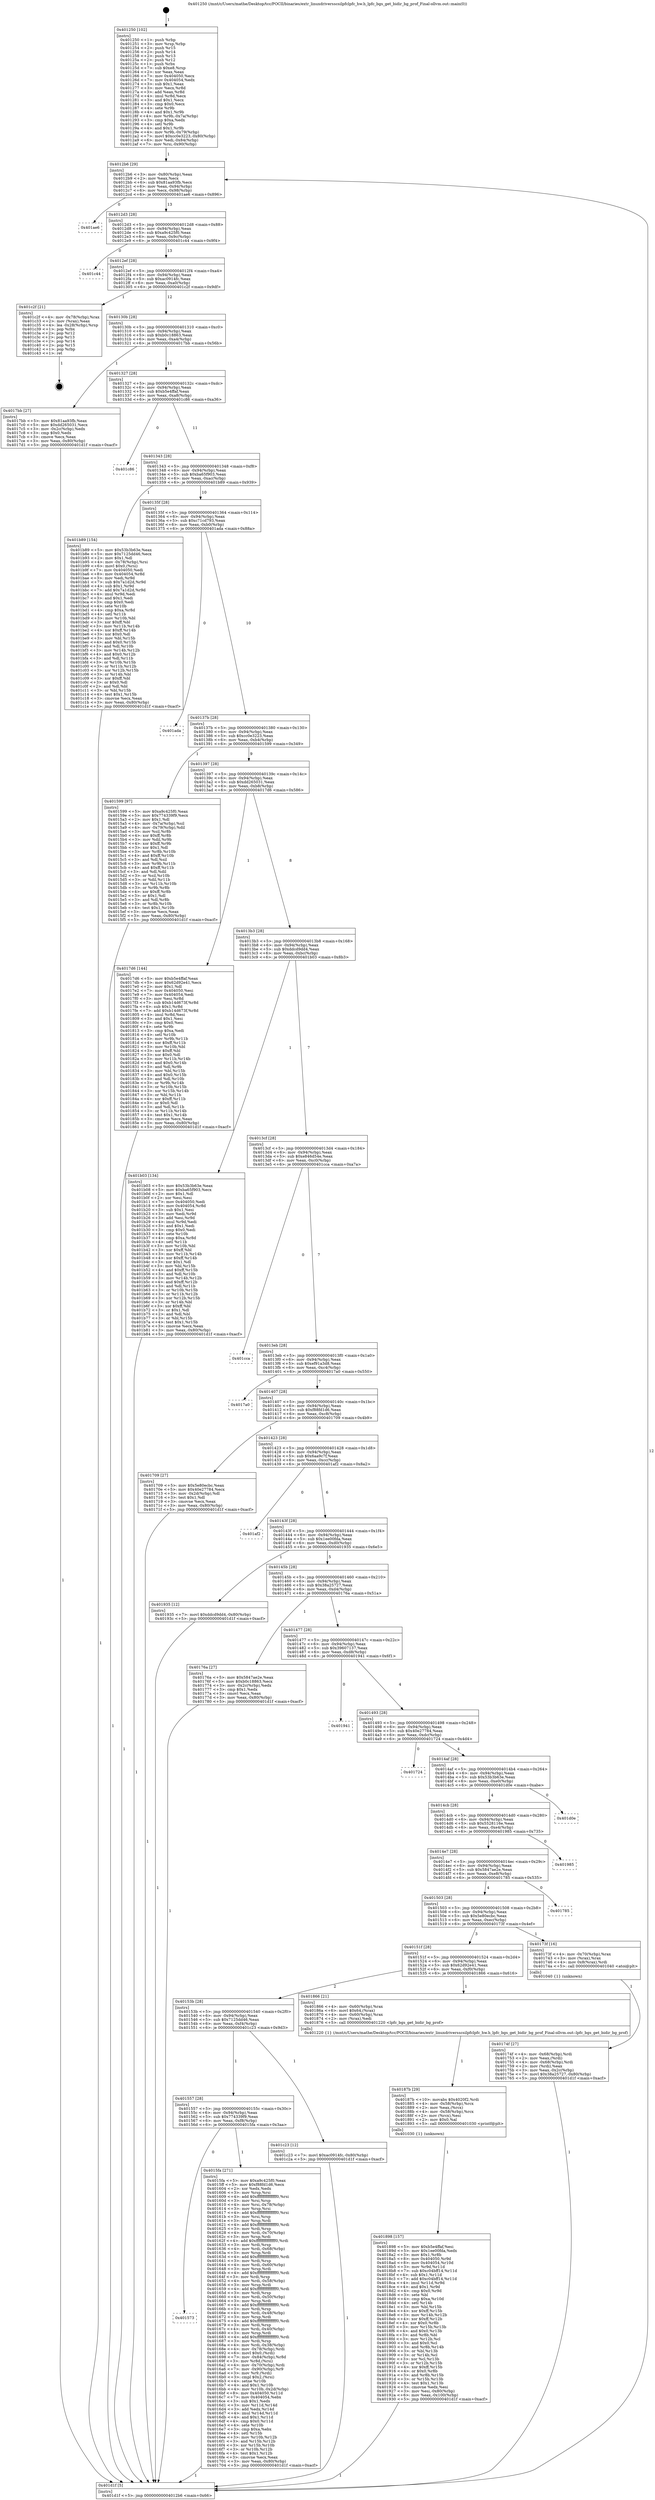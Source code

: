 digraph "0x401250" {
  label = "0x401250 (/mnt/c/Users/mathe/Desktop/tcc/POCII/binaries/extr_linuxdriversscsilpfclpfc_hw.h_lpfc_bgs_get_bidir_bg_prof_Final-ollvm.out::main(0))"
  labelloc = "t"
  node[shape=record]

  Entry [label="",width=0.3,height=0.3,shape=circle,fillcolor=black,style=filled]
  "0x4012b6" [label="{
     0x4012b6 [29]\l
     | [instrs]\l
     &nbsp;&nbsp;0x4012b6 \<+3\>: mov -0x80(%rbp),%eax\l
     &nbsp;&nbsp;0x4012b9 \<+2\>: mov %eax,%ecx\l
     &nbsp;&nbsp;0x4012bb \<+6\>: sub $0x81aa93fb,%ecx\l
     &nbsp;&nbsp;0x4012c1 \<+6\>: mov %eax,-0x94(%rbp)\l
     &nbsp;&nbsp;0x4012c7 \<+6\>: mov %ecx,-0x98(%rbp)\l
     &nbsp;&nbsp;0x4012cd \<+6\>: je 0000000000401ae6 \<main+0x896\>\l
  }"]
  "0x401ae6" [label="{
     0x401ae6\l
  }", style=dashed]
  "0x4012d3" [label="{
     0x4012d3 [28]\l
     | [instrs]\l
     &nbsp;&nbsp;0x4012d3 \<+5\>: jmp 00000000004012d8 \<main+0x88\>\l
     &nbsp;&nbsp;0x4012d8 \<+6\>: mov -0x94(%rbp),%eax\l
     &nbsp;&nbsp;0x4012de \<+5\>: sub $0xa9c425f0,%eax\l
     &nbsp;&nbsp;0x4012e3 \<+6\>: mov %eax,-0x9c(%rbp)\l
     &nbsp;&nbsp;0x4012e9 \<+6\>: je 0000000000401c44 \<main+0x9f4\>\l
  }"]
  Exit [label="",width=0.3,height=0.3,shape=circle,fillcolor=black,style=filled,peripheries=2]
  "0x401c44" [label="{
     0x401c44\l
  }", style=dashed]
  "0x4012ef" [label="{
     0x4012ef [28]\l
     | [instrs]\l
     &nbsp;&nbsp;0x4012ef \<+5\>: jmp 00000000004012f4 \<main+0xa4\>\l
     &nbsp;&nbsp;0x4012f4 \<+6\>: mov -0x94(%rbp),%eax\l
     &nbsp;&nbsp;0x4012fa \<+5\>: sub $0xac0914fc,%eax\l
     &nbsp;&nbsp;0x4012ff \<+6\>: mov %eax,-0xa0(%rbp)\l
     &nbsp;&nbsp;0x401305 \<+6\>: je 0000000000401c2f \<main+0x9df\>\l
  }"]
  "0x401898" [label="{
     0x401898 [157]\l
     | [instrs]\l
     &nbsp;&nbsp;0x401898 \<+5\>: mov $0xb5e4ffaf,%esi\l
     &nbsp;&nbsp;0x40189d \<+5\>: mov $0x1ee00fda,%edx\l
     &nbsp;&nbsp;0x4018a2 \<+3\>: mov $0x1,%r8b\l
     &nbsp;&nbsp;0x4018a5 \<+8\>: mov 0x404050,%r9d\l
     &nbsp;&nbsp;0x4018ad \<+8\>: mov 0x404054,%r10d\l
     &nbsp;&nbsp;0x4018b5 \<+3\>: mov %r9d,%r11d\l
     &nbsp;&nbsp;0x4018b8 \<+7\>: sub $0xc04bff14,%r11d\l
     &nbsp;&nbsp;0x4018bf \<+4\>: sub $0x1,%r11d\l
     &nbsp;&nbsp;0x4018c3 \<+7\>: add $0xc04bff14,%r11d\l
     &nbsp;&nbsp;0x4018ca \<+4\>: imul %r11d,%r9d\l
     &nbsp;&nbsp;0x4018ce \<+4\>: and $0x1,%r9d\l
     &nbsp;&nbsp;0x4018d2 \<+4\>: cmp $0x0,%r9d\l
     &nbsp;&nbsp;0x4018d6 \<+3\>: sete %bl\l
     &nbsp;&nbsp;0x4018d9 \<+4\>: cmp $0xa,%r10d\l
     &nbsp;&nbsp;0x4018dd \<+4\>: setl %r14b\l
     &nbsp;&nbsp;0x4018e1 \<+3\>: mov %bl,%r15b\l
     &nbsp;&nbsp;0x4018e4 \<+4\>: xor $0xff,%r15b\l
     &nbsp;&nbsp;0x4018e8 \<+3\>: mov %r14b,%r12b\l
     &nbsp;&nbsp;0x4018eb \<+4\>: xor $0xff,%r12b\l
     &nbsp;&nbsp;0x4018ef \<+4\>: xor $0x0,%r8b\l
     &nbsp;&nbsp;0x4018f3 \<+3\>: mov %r15b,%r13b\l
     &nbsp;&nbsp;0x4018f6 \<+4\>: and $0x0,%r13b\l
     &nbsp;&nbsp;0x4018fa \<+3\>: and %r8b,%bl\l
     &nbsp;&nbsp;0x4018fd \<+3\>: mov %r12b,%cl\l
     &nbsp;&nbsp;0x401900 \<+3\>: and $0x0,%cl\l
     &nbsp;&nbsp;0x401903 \<+3\>: and %r8b,%r14b\l
     &nbsp;&nbsp;0x401906 \<+3\>: or %bl,%r13b\l
     &nbsp;&nbsp;0x401909 \<+3\>: or %r14b,%cl\l
     &nbsp;&nbsp;0x40190c \<+3\>: xor %cl,%r13b\l
     &nbsp;&nbsp;0x40190f \<+3\>: or %r12b,%r15b\l
     &nbsp;&nbsp;0x401912 \<+4\>: xor $0xff,%r15b\l
     &nbsp;&nbsp;0x401916 \<+4\>: or $0x0,%r8b\l
     &nbsp;&nbsp;0x40191a \<+3\>: and %r8b,%r15b\l
     &nbsp;&nbsp;0x40191d \<+3\>: or %r15b,%r13b\l
     &nbsp;&nbsp;0x401920 \<+4\>: test $0x1,%r13b\l
     &nbsp;&nbsp;0x401924 \<+3\>: cmovne %edx,%esi\l
     &nbsp;&nbsp;0x401927 \<+3\>: mov %esi,-0x80(%rbp)\l
     &nbsp;&nbsp;0x40192a \<+6\>: mov %eax,-0x100(%rbp)\l
     &nbsp;&nbsp;0x401930 \<+5\>: jmp 0000000000401d1f \<main+0xacf\>\l
  }"]
  "0x401c2f" [label="{
     0x401c2f [21]\l
     | [instrs]\l
     &nbsp;&nbsp;0x401c2f \<+4\>: mov -0x78(%rbp),%rax\l
     &nbsp;&nbsp;0x401c33 \<+2\>: mov (%rax),%eax\l
     &nbsp;&nbsp;0x401c35 \<+4\>: lea -0x28(%rbp),%rsp\l
     &nbsp;&nbsp;0x401c39 \<+1\>: pop %rbx\l
     &nbsp;&nbsp;0x401c3a \<+2\>: pop %r12\l
     &nbsp;&nbsp;0x401c3c \<+2\>: pop %r13\l
     &nbsp;&nbsp;0x401c3e \<+2\>: pop %r14\l
     &nbsp;&nbsp;0x401c40 \<+2\>: pop %r15\l
     &nbsp;&nbsp;0x401c42 \<+1\>: pop %rbp\l
     &nbsp;&nbsp;0x401c43 \<+1\>: ret\l
  }"]
  "0x40130b" [label="{
     0x40130b [28]\l
     | [instrs]\l
     &nbsp;&nbsp;0x40130b \<+5\>: jmp 0000000000401310 \<main+0xc0\>\l
     &nbsp;&nbsp;0x401310 \<+6\>: mov -0x94(%rbp),%eax\l
     &nbsp;&nbsp;0x401316 \<+5\>: sub $0xb0c18863,%eax\l
     &nbsp;&nbsp;0x40131b \<+6\>: mov %eax,-0xa4(%rbp)\l
     &nbsp;&nbsp;0x401321 \<+6\>: je 00000000004017bb \<main+0x56b\>\l
  }"]
  "0x40187b" [label="{
     0x40187b [29]\l
     | [instrs]\l
     &nbsp;&nbsp;0x40187b \<+10\>: movabs $0x4020f2,%rdi\l
     &nbsp;&nbsp;0x401885 \<+4\>: mov -0x58(%rbp),%rcx\l
     &nbsp;&nbsp;0x401889 \<+2\>: mov %eax,(%rcx)\l
     &nbsp;&nbsp;0x40188b \<+4\>: mov -0x58(%rbp),%rcx\l
     &nbsp;&nbsp;0x40188f \<+2\>: mov (%rcx),%esi\l
     &nbsp;&nbsp;0x401891 \<+2\>: mov $0x0,%al\l
     &nbsp;&nbsp;0x401893 \<+5\>: call 0000000000401030 \<printf@plt\>\l
     | [calls]\l
     &nbsp;&nbsp;0x401030 \{1\} (unknown)\l
  }"]
  "0x4017bb" [label="{
     0x4017bb [27]\l
     | [instrs]\l
     &nbsp;&nbsp;0x4017bb \<+5\>: mov $0x81aa93fb,%eax\l
     &nbsp;&nbsp;0x4017c0 \<+5\>: mov $0xdd265031,%ecx\l
     &nbsp;&nbsp;0x4017c5 \<+3\>: mov -0x2c(%rbp),%edx\l
     &nbsp;&nbsp;0x4017c8 \<+3\>: cmp $0x0,%edx\l
     &nbsp;&nbsp;0x4017cb \<+3\>: cmove %ecx,%eax\l
     &nbsp;&nbsp;0x4017ce \<+3\>: mov %eax,-0x80(%rbp)\l
     &nbsp;&nbsp;0x4017d1 \<+5\>: jmp 0000000000401d1f \<main+0xacf\>\l
  }"]
  "0x401327" [label="{
     0x401327 [28]\l
     | [instrs]\l
     &nbsp;&nbsp;0x401327 \<+5\>: jmp 000000000040132c \<main+0xdc\>\l
     &nbsp;&nbsp;0x40132c \<+6\>: mov -0x94(%rbp),%eax\l
     &nbsp;&nbsp;0x401332 \<+5\>: sub $0xb5e4ffaf,%eax\l
     &nbsp;&nbsp;0x401337 \<+6\>: mov %eax,-0xa8(%rbp)\l
     &nbsp;&nbsp;0x40133d \<+6\>: je 0000000000401c86 \<main+0xa36\>\l
  }"]
  "0x40174f" [label="{
     0x40174f [27]\l
     | [instrs]\l
     &nbsp;&nbsp;0x40174f \<+4\>: mov -0x68(%rbp),%rdi\l
     &nbsp;&nbsp;0x401753 \<+2\>: mov %eax,(%rdi)\l
     &nbsp;&nbsp;0x401755 \<+4\>: mov -0x68(%rbp),%rdi\l
     &nbsp;&nbsp;0x401759 \<+2\>: mov (%rdi),%eax\l
     &nbsp;&nbsp;0x40175b \<+3\>: mov %eax,-0x2c(%rbp)\l
     &nbsp;&nbsp;0x40175e \<+7\>: movl $0x38a25727,-0x80(%rbp)\l
     &nbsp;&nbsp;0x401765 \<+5\>: jmp 0000000000401d1f \<main+0xacf\>\l
  }"]
  "0x401c86" [label="{
     0x401c86\l
  }", style=dashed]
  "0x401343" [label="{
     0x401343 [28]\l
     | [instrs]\l
     &nbsp;&nbsp;0x401343 \<+5\>: jmp 0000000000401348 \<main+0xf8\>\l
     &nbsp;&nbsp;0x401348 \<+6\>: mov -0x94(%rbp),%eax\l
     &nbsp;&nbsp;0x40134e \<+5\>: sub $0xba65f903,%eax\l
     &nbsp;&nbsp;0x401353 \<+6\>: mov %eax,-0xac(%rbp)\l
     &nbsp;&nbsp;0x401359 \<+6\>: je 0000000000401b89 \<main+0x939\>\l
  }"]
  "0x401573" [label="{
     0x401573\l
  }", style=dashed]
  "0x401b89" [label="{
     0x401b89 [154]\l
     | [instrs]\l
     &nbsp;&nbsp;0x401b89 \<+5\>: mov $0x53b3b63e,%eax\l
     &nbsp;&nbsp;0x401b8e \<+5\>: mov $0x7125dd46,%ecx\l
     &nbsp;&nbsp;0x401b93 \<+2\>: mov $0x1,%dl\l
     &nbsp;&nbsp;0x401b95 \<+4\>: mov -0x78(%rbp),%rsi\l
     &nbsp;&nbsp;0x401b99 \<+6\>: movl $0x0,(%rsi)\l
     &nbsp;&nbsp;0x401b9f \<+7\>: mov 0x404050,%edi\l
     &nbsp;&nbsp;0x401ba6 \<+8\>: mov 0x404054,%r8d\l
     &nbsp;&nbsp;0x401bae \<+3\>: mov %edi,%r9d\l
     &nbsp;&nbsp;0x401bb1 \<+7\>: sub $0x7a1d2d,%r9d\l
     &nbsp;&nbsp;0x401bb8 \<+4\>: sub $0x1,%r9d\l
     &nbsp;&nbsp;0x401bbc \<+7\>: add $0x7a1d2d,%r9d\l
     &nbsp;&nbsp;0x401bc3 \<+4\>: imul %r9d,%edi\l
     &nbsp;&nbsp;0x401bc7 \<+3\>: and $0x1,%edi\l
     &nbsp;&nbsp;0x401bca \<+3\>: cmp $0x0,%edi\l
     &nbsp;&nbsp;0x401bcd \<+4\>: sete %r10b\l
     &nbsp;&nbsp;0x401bd1 \<+4\>: cmp $0xa,%r8d\l
     &nbsp;&nbsp;0x401bd5 \<+4\>: setl %r11b\l
     &nbsp;&nbsp;0x401bd9 \<+3\>: mov %r10b,%bl\l
     &nbsp;&nbsp;0x401bdc \<+3\>: xor $0xff,%bl\l
     &nbsp;&nbsp;0x401bdf \<+3\>: mov %r11b,%r14b\l
     &nbsp;&nbsp;0x401be2 \<+4\>: xor $0xff,%r14b\l
     &nbsp;&nbsp;0x401be6 \<+3\>: xor $0x0,%dl\l
     &nbsp;&nbsp;0x401be9 \<+3\>: mov %bl,%r15b\l
     &nbsp;&nbsp;0x401bec \<+4\>: and $0x0,%r15b\l
     &nbsp;&nbsp;0x401bf0 \<+3\>: and %dl,%r10b\l
     &nbsp;&nbsp;0x401bf3 \<+3\>: mov %r14b,%r12b\l
     &nbsp;&nbsp;0x401bf6 \<+4\>: and $0x0,%r12b\l
     &nbsp;&nbsp;0x401bfa \<+3\>: and %dl,%r11b\l
     &nbsp;&nbsp;0x401bfd \<+3\>: or %r10b,%r15b\l
     &nbsp;&nbsp;0x401c00 \<+3\>: or %r11b,%r12b\l
     &nbsp;&nbsp;0x401c03 \<+3\>: xor %r12b,%r15b\l
     &nbsp;&nbsp;0x401c06 \<+3\>: or %r14b,%bl\l
     &nbsp;&nbsp;0x401c09 \<+3\>: xor $0xff,%bl\l
     &nbsp;&nbsp;0x401c0c \<+3\>: or $0x0,%dl\l
     &nbsp;&nbsp;0x401c0f \<+2\>: and %dl,%bl\l
     &nbsp;&nbsp;0x401c11 \<+3\>: or %bl,%r15b\l
     &nbsp;&nbsp;0x401c14 \<+4\>: test $0x1,%r15b\l
     &nbsp;&nbsp;0x401c18 \<+3\>: cmovne %ecx,%eax\l
     &nbsp;&nbsp;0x401c1b \<+3\>: mov %eax,-0x80(%rbp)\l
     &nbsp;&nbsp;0x401c1e \<+5\>: jmp 0000000000401d1f \<main+0xacf\>\l
  }"]
  "0x40135f" [label="{
     0x40135f [28]\l
     | [instrs]\l
     &nbsp;&nbsp;0x40135f \<+5\>: jmp 0000000000401364 \<main+0x114\>\l
     &nbsp;&nbsp;0x401364 \<+6\>: mov -0x94(%rbp),%eax\l
     &nbsp;&nbsp;0x40136a \<+5\>: sub $0xc71cd793,%eax\l
     &nbsp;&nbsp;0x40136f \<+6\>: mov %eax,-0xb0(%rbp)\l
     &nbsp;&nbsp;0x401375 \<+6\>: je 0000000000401ada \<main+0x88a\>\l
  }"]
  "0x4015fa" [label="{
     0x4015fa [271]\l
     | [instrs]\l
     &nbsp;&nbsp;0x4015fa \<+5\>: mov $0xa9c425f0,%eax\l
     &nbsp;&nbsp;0x4015ff \<+5\>: mov $0xf88fd1d6,%ecx\l
     &nbsp;&nbsp;0x401604 \<+2\>: xor %edx,%edx\l
     &nbsp;&nbsp;0x401606 \<+3\>: mov %rsp,%rsi\l
     &nbsp;&nbsp;0x401609 \<+4\>: add $0xfffffffffffffff0,%rsi\l
     &nbsp;&nbsp;0x40160d \<+3\>: mov %rsi,%rsp\l
     &nbsp;&nbsp;0x401610 \<+4\>: mov %rsi,-0x78(%rbp)\l
     &nbsp;&nbsp;0x401614 \<+3\>: mov %rsp,%rsi\l
     &nbsp;&nbsp;0x401617 \<+4\>: add $0xfffffffffffffff0,%rsi\l
     &nbsp;&nbsp;0x40161b \<+3\>: mov %rsi,%rsp\l
     &nbsp;&nbsp;0x40161e \<+3\>: mov %rsp,%rdi\l
     &nbsp;&nbsp;0x401621 \<+4\>: add $0xfffffffffffffff0,%rdi\l
     &nbsp;&nbsp;0x401625 \<+3\>: mov %rdi,%rsp\l
     &nbsp;&nbsp;0x401628 \<+4\>: mov %rdi,-0x70(%rbp)\l
     &nbsp;&nbsp;0x40162c \<+3\>: mov %rsp,%rdi\l
     &nbsp;&nbsp;0x40162f \<+4\>: add $0xfffffffffffffff0,%rdi\l
     &nbsp;&nbsp;0x401633 \<+3\>: mov %rdi,%rsp\l
     &nbsp;&nbsp;0x401636 \<+4\>: mov %rdi,-0x68(%rbp)\l
     &nbsp;&nbsp;0x40163a \<+3\>: mov %rsp,%rdi\l
     &nbsp;&nbsp;0x40163d \<+4\>: add $0xfffffffffffffff0,%rdi\l
     &nbsp;&nbsp;0x401641 \<+3\>: mov %rdi,%rsp\l
     &nbsp;&nbsp;0x401644 \<+4\>: mov %rdi,-0x60(%rbp)\l
     &nbsp;&nbsp;0x401648 \<+3\>: mov %rsp,%rdi\l
     &nbsp;&nbsp;0x40164b \<+4\>: add $0xfffffffffffffff0,%rdi\l
     &nbsp;&nbsp;0x40164f \<+3\>: mov %rdi,%rsp\l
     &nbsp;&nbsp;0x401652 \<+4\>: mov %rdi,-0x58(%rbp)\l
     &nbsp;&nbsp;0x401656 \<+3\>: mov %rsp,%rdi\l
     &nbsp;&nbsp;0x401659 \<+4\>: add $0xfffffffffffffff0,%rdi\l
     &nbsp;&nbsp;0x40165d \<+3\>: mov %rdi,%rsp\l
     &nbsp;&nbsp;0x401660 \<+4\>: mov %rdi,-0x50(%rbp)\l
     &nbsp;&nbsp;0x401664 \<+3\>: mov %rsp,%rdi\l
     &nbsp;&nbsp;0x401667 \<+4\>: add $0xfffffffffffffff0,%rdi\l
     &nbsp;&nbsp;0x40166b \<+3\>: mov %rdi,%rsp\l
     &nbsp;&nbsp;0x40166e \<+4\>: mov %rdi,-0x48(%rbp)\l
     &nbsp;&nbsp;0x401672 \<+3\>: mov %rsp,%rdi\l
     &nbsp;&nbsp;0x401675 \<+4\>: add $0xfffffffffffffff0,%rdi\l
     &nbsp;&nbsp;0x401679 \<+3\>: mov %rdi,%rsp\l
     &nbsp;&nbsp;0x40167c \<+4\>: mov %rdi,-0x40(%rbp)\l
     &nbsp;&nbsp;0x401680 \<+3\>: mov %rsp,%rdi\l
     &nbsp;&nbsp;0x401683 \<+4\>: add $0xfffffffffffffff0,%rdi\l
     &nbsp;&nbsp;0x401687 \<+3\>: mov %rdi,%rsp\l
     &nbsp;&nbsp;0x40168a \<+4\>: mov %rdi,-0x38(%rbp)\l
     &nbsp;&nbsp;0x40168e \<+4\>: mov -0x78(%rbp),%rdi\l
     &nbsp;&nbsp;0x401692 \<+6\>: movl $0x0,(%rdi)\l
     &nbsp;&nbsp;0x401698 \<+7\>: mov -0x84(%rbp),%r8d\l
     &nbsp;&nbsp;0x40169f \<+3\>: mov %r8d,(%rsi)\l
     &nbsp;&nbsp;0x4016a2 \<+4\>: mov -0x70(%rbp),%rdi\l
     &nbsp;&nbsp;0x4016a6 \<+7\>: mov -0x90(%rbp),%r9\l
     &nbsp;&nbsp;0x4016ad \<+3\>: mov %r9,(%rdi)\l
     &nbsp;&nbsp;0x4016b0 \<+3\>: cmpl $0x2,(%rsi)\l
     &nbsp;&nbsp;0x4016b3 \<+4\>: setne %r10b\l
     &nbsp;&nbsp;0x4016b7 \<+4\>: and $0x1,%r10b\l
     &nbsp;&nbsp;0x4016bb \<+4\>: mov %r10b,-0x2d(%rbp)\l
     &nbsp;&nbsp;0x4016bf \<+8\>: mov 0x404050,%r11d\l
     &nbsp;&nbsp;0x4016c7 \<+7\>: mov 0x404054,%ebx\l
     &nbsp;&nbsp;0x4016ce \<+3\>: sub $0x1,%edx\l
     &nbsp;&nbsp;0x4016d1 \<+3\>: mov %r11d,%r14d\l
     &nbsp;&nbsp;0x4016d4 \<+3\>: add %edx,%r14d\l
     &nbsp;&nbsp;0x4016d7 \<+4\>: imul %r14d,%r11d\l
     &nbsp;&nbsp;0x4016db \<+4\>: and $0x1,%r11d\l
     &nbsp;&nbsp;0x4016df \<+4\>: cmp $0x0,%r11d\l
     &nbsp;&nbsp;0x4016e3 \<+4\>: sete %r10b\l
     &nbsp;&nbsp;0x4016e7 \<+3\>: cmp $0xa,%ebx\l
     &nbsp;&nbsp;0x4016ea \<+4\>: setl %r15b\l
     &nbsp;&nbsp;0x4016ee \<+3\>: mov %r10b,%r12b\l
     &nbsp;&nbsp;0x4016f1 \<+3\>: and %r15b,%r12b\l
     &nbsp;&nbsp;0x4016f4 \<+3\>: xor %r15b,%r10b\l
     &nbsp;&nbsp;0x4016f7 \<+3\>: or %r10b,%r12b\l
     &nbsp;&nbsp;0x4016fa \<+4\>: test $0x1,%r12b\l
     &nbsp;&nbsp;0x4016fe \<+3\>: cmovne %ecx,%eax\l
     &nbsp;&nbsp;0x401701 \<+3\>: mov %eax,-0x80(%rbp)\l
     &nbsp;&nbsp;0x401704 \<+5\>: jmp 0000000000401d1f \<main+0xacf\>\l
  }"]
  "0x401ada" [label="{
     0x401ada\l
  }", style=dashed]
  "0x40137b" [label="{
     0x40137b [28]\l
     | [instrs]\l
     &nbsp;&nbsp;0x40137b \<+5\>: jmp 0000000000401380 \<main+0x130\>\l
     &nbsp;&nbsp;0x401380 \<+6\>: mov -0x94(%rbp),%eax\l
     &nbsp;&nbsp;0x401386 \<+5\>: sub $0xcc0e3223,%eax\l
     &nbsp;&nbsp;0x40138b \<+6\>: mov %eax,-0xb4(%rbp)\l
     &nbsp;&nbsp;0x401391 \<+6\>: je 0000000000401599 \<main+0x349\>\l
  }"]
  "0x401557" [label="{
     0x401557 [28]\l
     | [instrs]\l
     &nbsp;&nbsp;0x401557 \<+5\>: jmp 000000000040155c \<main+0x30c\>\l
     &nbsp;&nbsp;0x40155c \<+6\>: mov -0x94(%rbp),%eax\l
     &nbsp;&nbsp;0x401562 \<+5\>: sub $0x774339f9,%eax\l
     &nbsp;&nbsp;0x401567 \<+6\>: mov %eax,-0xf8(%rbp)\l
     &nbsp;&nbsp;0x40156d \<+6\>: je 00000000004015fa \<main+0x3aa\>\l
  }"]
  "0x401599" [label="{
     0x401599 [97]\l
     | [instrs]\l
     &nbsp;&nbsp;0x401599 \<+5\>: mov $0xa9c425f0,%eax\l
     &nbsp;&nbsp;0x40159e \<+5\>: mov $0x774339f9,%ecx\l
     &nbsp;&nbsp;0x4015a3 \<+2\>: mov $0x1,%dl\l
     &nbsp;&nbsp;0x4015a5 \<+4\>: mov -0x7a(%rbp),%sil\l
     &nbsp;&nbsp;0x4015a9 \<+4\>: mov -0x79(%rbp),%dil\l
     &nbsp;&nbsp;0x4015ad \<+3\>: mov %sil,%r8b\l
     &nbsp;&nbsp;0x4015b0 \<+4\>: xor $0xff,%r8b\l
     &nbsp;&nbsp;0x4015b4 \<+3\>: mov %dil,%r9b\l
     &nbsp;&nbsp;0x4015b7 \<+4\>: xor $0xff,%r9b\l
     &nbsp;&nbsp;0x4015bb \<+3\>: xor $0x1,%dl\l
     &nbsp;&nbsp;0x4015be \<+3\>: mov %r8b,%r10b\l
     &nbsp;&nbsp;0x4015c1 \<+4\>: and $0xff,%r10b\l
     &nbsp;&nbsp;0x4015c5 \<+3\>: and %dl,%sil\l
     &nbsp;&nbsp;0x4015c8 \<+3\>: mov %r9b,%r11b\l
     &nbsp;&nbsp;0x4015cb \<+4\>: and $0xff,%r11b\l
     &nbsp;&nbsp;0x4015cf \<+3\>: and %dl,%dil\l
     &nbsp;&nbsp;0x4015d2 \<+3\>: or %sil,%r10b\l
     &nbsp;&nbsp;0x4015d5 \<+3\>: or %dil,%r11b\l
     &nbsp;&nbsp;0x4015d8 \<+3\>: xor %r11b,%r10b\l
     &nbsp;&nbsp;0x4015db \<+3\>: or %r9b,%r8b\l
     &nbsp;&nbsp;0x4015de \<+4\>: xor $0xff,%r8b\l
     &nbsp;&nbsp;0x4015e2 \<+3\>: or $0x1,%dl\l
     &nbsp;&nbsp;0x4015e5 \<+3\>: and %dl,%r8b\l
     &nbsp;&nbsp;0x4015e8 \<+3\>: or %r8b,%r10b\l
     &nbsp;&nbsp;0x4015eb \<+4\>: test $0x1,%r10b\l
     &nbsp;&nbsp;0x4015ef \<+3\>: cmovne %ecx,%eax\l
     &nbsp;&nbsp;0x4015f2 \<+3\>: mov %eax,-0x80(%rbp)\l
     &nbsp;&nbsp;0x4015f5 \<+5\>: jmp 0000000000401d1f \<main+0xacf\>\l
  }"]
  "0x401397" [label="{
     0x401397 [28]\l
     | [instrs]\l
     &nbsp;&nbsp;0x401397 \<+5\>: jmp 000000000040139c \<main+0x14c\>\l
     &nbsp;&nbsp;0x40139c \<+6\>: mov -0x94(%rbp),%eax\l
     &nbsp;&nbsp;0x4013a2 \<+5\>: sub $0xdd265031,%eax\l
     &nbsp;&nbsp;0x4013a7 \<+6\>: mov %eax,-0xb8(%rbp)\l
     &nbsp;&nbsp;0x4013ad \<+6\>: je 00000000004017d6 \<main+0x586\>\l
  }"]
  "0x401d1f" [label="{
     0x401d1f [5]\l
     | [instrs]\l
     &nbsp;&nbsp;0x401d1f \<+5\>: jmp 00000000004012b6 \<main+0x66\>\l
  }"]
  "0x401250" [label="{
     0x401250 [102]\l
     | [instrs]\l
     &nbsp;&nbsp;0x401250 \<+1\>: push %rbp\l
     &nbsp;&nbsp;0x401251 \<+3\>: mov %rsp,%rbp\l
     &nbsp;&nbsp;0x401254 \<+2\>: push %r15\l
     &nbsp;&nbsp;0x401256 \<+2\>: push %r14\l
     &nbsp;&nbsp;0x401258 \<+2\>: push %r13\l
     &nbsp;&nbsp;0x40125a \<+2\>: push %r12\l
     &nbsp;&nbsp;0x40125c \<+1\>: push %rbx\l
     &nbsp;&nbsp;0x40125d \<+7\>: sub $0xe8,%rsp\l
     &nbsp;&nbsp;0x401264 \<+2\>: xor %eax,%eax\l
     &nbsp;&nbsp;0x401266 \<+7\>: mov 0x404050,%ecx\l
     &nbsp;&nbsp;0x40126d \<+7\>: mov 0x404054,%edx\l
     &nbsp;&nbsp;0x401274 \<+3\>: sub $0x1,%eax\l
     &nbsp;&nbsp;0x401277 \<+3\>: mov %ecx,%r8d\l
     &nbsp;&nbsp;0x40127a \<+3\>: add %eax,%r8d\l
     &nbsp;&nbsp;0x40127d \<+4\>: imul %r8d,%ecx\l
     &nbsp;&nbsp;0x401281 \<+3\>: and $0x1,%ecx\l
     &nbsp;&nbsp;0x401284 \<+3\>: cmp $0x0,%ecx\l
     &nbsp;&nbsp;0x401287 \<+4\>: sete %r9b\l
     &nbsp;&nbsp;0x40128b \<+4\>: and $0x1,%r9b\l
     &nbsp;&nbsp;0x40128f \<+4\>: mov %r9b,-0x7a(%rbp)\l
     &nbsp;&nbsp;0x401293 \<+3\>: cmp $0xa,%edx\l
     &nbsp;&nbsp;0x401296 \<+4\>: setl %r9b\l
     &nbsp;&nbsp;0x40129a \<+4\>: and $0x1,%r9b\l
     &nbsp;&nbsp;0x40129e \<+4\>: mov %r9b,-0x79(%rbp)\l
     &nbsp;&nbsp;0x4012a2 \<+7\>: movl $0xcc0e3223,-0x80(%rbp)\l
     &nbsp;&nbsp;0x4012a9 \<+6\>: mov %edi,-0x84(%rbp)\l
     &nbsp;&nbsp;0x4012af \<+7\>: mov %rsi,-0x90(%rbp)\l
  }"]
  "0x401c23" [label="{
     0x401c23 [12]\l
     | [instrs]\l
     &nbsp;&nbsp;0x401c23 \<+7\>: movl $0xac0914fc,-0x80(%rbp)\l
     &nbsp;&nbsp;0x401c2a \<+5\>: jmp 0000000000401d1f \<main+0xacf\>\l
  }"]
  "0x4017d6" [label="{
     0x4017d6 [144]\l
     | [instrs]\l
     &nbsp;&nbsp;0x4017d6 \<+5\>: mov $0xb5e4ffaf,%eax\l
     &nbsp;&nbsp;0x4017db \<+5\>: mov $0x62d92e41,%ecx\l
     &nbsp;&nbsp;0x4017e0 \<+2\>: mov $0x1,%dl\l
     &nbsp;&nbsp;0x4017e2 \<+7\>: mov 0x404050,%esi\l
     &nbsp;&nbsp;0x4017e9 \<+7\>: mov 0x404054,%edi\l
     &nbsp;&nbsp;0x4017f0 \<+3\>: mov %esi,%r8d\l
     &nbsp;&nbsp;0x4017f3 \<+7\>: sub $0xb14d673f,%r8d\l
     &nbsp;&nbsp;0x4017fa \<+4\>: sub $0x1,%r8d\l
     &nbsp;&nbsp;0x4017fe \<+7\>: add $0xb14d673f,%r8d\l
     &nbsp;&nbsp;0x401805 \<+4\>: imul %r8d,%esi\l
     &nbsp;&nbsp;0x401809 \<+3\>: and $0x1,%esi\l
     &nbsp;&nbsp;0x40180c \<+3\>: cmp $0x0,%esi\l
     &nbsp;&nbsp;0x40180f \<+4\>: sete %r9b\l
     &nbsp;&nbsp;0x401813 \<+3\>: cmp $0xa,%edi\l
     &nbsp;&nbsp;0x401816 \<+4\>: setl %r10b\l
     &nbsp;&nbsp;0x40181a \<+3\>: mov %r9b,%r11b\l
     &nbsp;&nbsp;0x40181d \<+4\>: xor $0xff,%r11b\l
     &nbsp;&nbsp;0x401821 \<+3\>: mov %r10b,%bl\l
     &nbsp;&nbsp;0x401824 \<+3\>: xor $0xff,%bl\l
     &nbsp;&nbsp;0x401827 \<+3\>: xor $0x0,%dl\l
     &nbsp;&nbsp;0x40182a \<+3\>: mov %r11b,%r14b\l
     &nbsp;&nbsp;0x40182d \<+4\>: and $0x0,%r14b\l
     &nbsp;&nbsp;0x401831 \<+3\>: and %dl,%r9b\l
     &nbsp;&nbsp;0x401834 \<+3\>: mov %bl,%r15b\l
     &nbsp;&nbsp;0x401837 \<+4\>: and $0x0,%r15b\l
     &nbsp;&nbsp;0x40183b \<+3\>: and %dl,%r10b\l
     &nbsp;&nbsp;0x40183e \<+3\>: or %r9b,%r14b\l
     &nbsp;&nbsp;0x401841 \<+3\>: or %r10b,%r15b\l
     &nbsp;&nbsp;0x401844 \<+3\>: xor %r15b,%r14b\l
     &nbsp;&nbsp;0x401847 \<+3\>: or %bl,%r11b\l
     &nbsp;&nbsp;0x40184a \<+4\>: xor $0xff,%r11b\l
     &nbsp;&nbsp;0x40184e \<+3\>: or $0x0,%dl\l
     &nbsp;&nbsp;0x401851 \<+3\>: and %dl,%r11b\l
     &nbsp;&nbsp;0x401854 \<+3\>: or %r11b,%r14b\l
     &nbsp;&nbsp;0x401857 \<+4\>: test $0x1,%r14b\l
     &nbsp;&nbsp;0x40185b \<+3\>: cmovne %ecx,%eax\l
     &nbsp;&nbsp;0x40185e \<+3\>: mov %eax,-0x80(%rbp)\l
     &nbsp;&nbsp;0x401861 \<+5\>: jmp 0000000000401d1f \<main+0xacf\>\l
  }"]
  "0x4013b3" [label="{
     0x4013b3 [28]\l
     | [instrs]\l
     &nbsp;&nbsp;0x4013b3 \<+5\>: jmp 00000000004013b8 \<main+0x168\>\l
     &nbsp;&nbsp;0x4013b8 \<+6\>: mov -0x94(%rbp),%eax\l
     &nbsp;&nbsp;0x4013be \<+5\>: sub $0xddcd9dd4,%eax\l
     &nbsp;&nbsp;0x4013c3 \<+6\>: mov %eax,-0xbc(%rbp)\l
     &nbsp;&nbsp;0x4013c9 \<+6\>: je 0000000000401b03 \<main+0x8b3\>\l
  }"]
  "0x40153b" [label="{
     0x40153b [28]\l
     | [instrs]\l
     &nbsp;&nbsp;0x40153b \<+5\>: jmp 0000000000401540 \<main+0x2f0\>\l
     &nbsp;&nbsp;0x401540 \<+6\>: mov -0x94(%rbp),%eax\l
     &nbsp;&nbsp;0x401546 \<+5\>: sub $0x7125dd46,%eax\l
     &nbsp;&nbsp;0x40154b \<+6\>: mov %eax,-0xf4(%rbp)\l
     &nbsp;&nbsp;0x401551 \<+6\>: je 0000000000401c23 \<main+0x9d3\>\l
  }"]
  "0x401b03" [label="{
     0x401b03 [134]\l
     | [instrs]\l
     &nbsp;&nbsp;0x401b03 \<+5\>: mov $0x53b3b63e,%eax\l
     &nbsp;&nbsp;0x401b08 \<+5\>: mov $0xba65f903,%ecx\l
     &nbsp;&nbsp;0x401b0d \<+2\>: mov $0x1,%dl\l
     &nbsp;&nbsp;0x401b0f \<+2\>: xor %esi,%esi\l
     &nbsp;&nbsp;0x401b11 \<+7\>: mov 0x404050,%edi\l
     &nbsp;&nbsp;0x401b18 \<+8\>: mov 0x404054,%r8d\l
     &nbsp;&nbsp;0x401b20 \<+3\>: sub $0x1,%esi\l
     &nbsp;&nbsp;0x401b23 \<+3\>: mov %edi,%r9d\l
     &nbsp;&nbsp;0x401b26 \<+3\>: add %esi,%r9d\l
     &nbsp;&nbsp;0x401b29 \<+4\>: imul %r9d,%edi\l
     &nbsp;&nbsp;0x401b2d \<+3\>: and $0x1,%edi\l
     &nbsp;&nbsp;0x401b30 \<+3\>: cmp $0x0,%edi\l
     &nbsp;&nbsp;0x401b33 \<+4\>: sete %r10b\l
     &nbsp;&nbsp;0x401b37 \<+4\>: cmp $0xa,%r8d\l
     &nbsp;&nbsp;0x401b3b \<+4\>: setl %r11b\l
     &nbsp;&nbsp;0x401b3f \<+3\>: mov %r10b,%bl\l
     &nbsp;&nbsp;0x401b42 \<+3\>: xor $0xff,%bl\l
     &nbsp;&nbsp;0x401b45 \<+3\>: mov %r11b,%r14b\l
     &nbsp;&nbsp;0x401b48 \<+4\>: xor $0xff,%r14b\l
     &nbsp;&nbsp;0x401b4c \<+3\>: xor $0x1,%dl\l
     &nbsp;&nbsp;0x401b4f \<+3\>: mov %bl,%r15b\l
     &nbsp;&nbsp;0x401b52 \<+4\>: and $0xff,%r15b\l
     &nbsp;&nbsp;0x401b56 \<+3\>: and %dl,%r10b\l
     &nbsp;&nbsp;0x401b59 \<+3\>: mov %r14b,%r12b\l
     &nbsp;&nbsp;0x401b5c \<+4\>: and $0xff,%r12b\l
     &nbsp;&nbsp;0x401b60 \<+3\>: and %dl,%r11b\l
     &nbsp;&nbsp;0x401b63 \<+3\>: or %r10b,%r15b\l
     &nbsp;&nbsp;0x401b66 \<+3\>: or %r11b,%r12b\l
     &nbsp;&nbsp;0x401b69 \<+3\>: xor %r12b,%r15b\l
     &nbsp;&nbsp;0x401b6c \<+3\>: or %r14b,%bl\l
     &nbsp;&nbsp;0x401b6f \<+3\>: xor $0xff,%bl\l
     &nbsp;&nbsp;0x401b72 \<+3\>: or $0x1,%dl\l
     &nbsp;&nbsp;0x401b75 \<+2\>: and %dl,%bl\l
     &nbsp;&nbsp;0x401b77 \<+3\>: or %bl,%r15b\l
     &nbsp;&nbsp;0x401b7a \<+4\>: test $0x1,%r15b\l
     &nbsp;&nbsp;0x401b7e \<+3\>: cmovne %ecx,%eax\l
     &nbsp;&nbsp;0x401b81 \<+3\>: mov %eax,-0x80(%rbp)\l
     &nbsp;&nbsp;0x401b84 \<+5\>: jmp 0000000000401d1f \<main+0xacf\>\l
  }"]
  "0x4013cf" [label="{
     0x4013cf [28]\l
     | [instrs]\l
     &nbsp;&nbsp;0x4013cf \<+5\>: jmp 00000000004013d4 \<main+0x184\>\l
     &nbsp;&nbsp;0x4013d4 \<+6\>: mov -0x94(%rbp),%eax\l
     &nbsp;&nbsp;0x4013da \<+5\>: sub $0xe846d54e,%eax\l
     &nbsp;&nbsp;0x4013df \<+6\>: mov %eax,-0xc0(%rbp)\l
     &nbsp;&nbsp;0x4013e5 \<+6\>: je 0000000000401cca \<main+0xa7a\>\l
  }"]
  "0x401866" [label="{
     0x401866 [21]\l
     | [instrs]\l
     &nbsp;&nbsp;0x401866 \<+4\>: mov -0x60(%rbp),%rax\l
     &nbsp;&nbsp;0x40186a \<+6\>: movl $0x64,(%rax)\l
     &nbsp;&nbsp;0x401870 \<+4\>: mov -0x60(%rbp),%rax\l
     &nbsp;&nbsp;0x401874 \<+2\>: mov (%rax),%edi\l
     &nbsp;&nbsp;0x401876 \<+5\>: call 0000000000401220 \<lpfc_bgs_get_bidir_bg_prof\>\l
     | [calls]\l
     &nbsp;&nbsp;0x401220 \{1\} (/mnt/c/Users/mathe/Desktop/tcc/POCII/binaries/extr_linuxdriversscsilpfclpfc_hw.h_lpfc_bgs_get_bidir_bg_prof_Final-ollvm.out::lpfc_bgs_get_bidir_bg_prof)\l
  }"]
  "0x401cca" [label="{
     0x401cca\l
  }", style=dashed]
  "0x4013eb" [label="{
     0x4013eb [28]\l
     | [instrs]\l
     &nbsp;&nbsp;0x4013eb \<+5\>: jmp 00000000004013f0 \<main+0x1a0\>\l
     &nbsp;&nbsp;0x4013f0 \<+6\>: mov -0x94(%rbp),%eax\l
     &nbsp;&nbsp;0x4013f6 \<+5\>: sub $0xef91a3d8,%eax\l
     &nbsp;&nbsp;0x4013fb \<+6\>: mov %eax,-0xc4(%rbp)\l
     &nbsp;&nbsp;0x401401 \<+6\>: je 00000000004017a0 \<main+0x550\>\l
  }"]
  "0x40151f" [label="{
     0x40151f [28]\l
     | [instrs]\l
     &nbsp;&nbsp;0x40151f \<+5\>: jmp 0000000000401524 \<main+0x2d4\>\l
     &nbsp;&nbsp;0x401524 \<+6\>: mov -0x94(%rbp),%eax\l
     &nbsp;&nbsp;0x40152a \<+5\>: sub $0x62d92e41,%eax\l
     &nbsp;&nbsp;0x40152f \<+6\>: mov %eax,-0xf0(%rbp)\l
     &nbsp;&nbsp;0x401535 \<+6\>: je 0000000000401866 \<main+0x616\>\l
  }"]
  "0x4017a0" [label="{
     0x4017a0\l
  }", style=dashed]
  "0x401407" [label="{
     0x401407 [28]\l
     | [instrs]\l
     &nbsp;&nbsp;0x401407 \<+5\>: jmp 000000000040140c \<main+0x1bc\>\l
     &nbsp;&nbsp;0x40140c \<+6\>: mov -0x94(%rbp),%eax\l
     &nbsp;&nbsp;0x401412 \<+5\>: sub $0xf88fd1d6,%eax\l
     &nbsp;&nbsp;0x401417 \<+6\>: mov %eax,-0xc8(%rbp)\l
     &nbsp;&nbsp;0x40141d \<+6\>: je 0000000000401709 \<main+0x4b9\>\l
  }"]
  "0x40173f" [label="{
     0x40173f [16]\l
     | [instrs]\l
     &nbsp;&nbsp;0x40173f \<+4\>: mov -0x70(%rbp),%rax\l
     &nbsp;&nbsp;0x401743 \<+3\>: mov (%rax),%rax\l
     &nbsp;&nbsp;0x401746 \<+4\>: mov 0x8(%rax),%rdi\l
     &nbsp;&nbsp;0x40174a \<+5\>: call 0000000000401040 \<atoi@plt\>\l
     | [calls]\l
     &nbsp;&nbsp;0x401040 \{1\} (unknown)\l
  }"]
  "0x401709" [label="{
     0x401709 [27]\l
     | [instrs]\l
     &nbsp;&nbsp;0x401709 \<+5\>: mov $0x5e80ecbc,%eax\l
     &nbsp;&nbsp;0x40170e \<+5\>: mov $0x40e27784,%ecx\l
     &nbsp;&nbsp;0x401713 \<+3\>: mov -0x2d(%rbp),%dl\l
     &nbsp;&nbsp;0x401716 \<+3\>: test $0x1,%dl\l
     &nbsp;&nbsp;0x401719 \<+3\>: cmovne %ecx,%eax\l
     &nbsp;&nbsp;0x40171c \<+3\>: mov %eax,-0x80(%rbp)\l
     &nbsp;&nbsp;0x40171f \<+5\>: jmp 0000000000401d1f \<main+0xacf\>\l
  }"]
  "0x401423" [label="{
     0x401423 [28]\l
     | [instrs]\l
     &nbsp;&nbsp;0x401423 \<+5\>: jmp 0000000000401428 \<main+0x1d8\>\l
     &nbsp;&nbsp;0x401428 \<+6\>: mov -0x94(%rbp),%eax\l
     &nbsp;&nbsp;0x40142e \<+5\>: sub $0x6aa9c7f,%eax\l
     &nbsp;&nbsp;0x401433 \<+6\>: mov %eax,-0xcc(%rbp)\l
     &nbsp;&nbsp;0x401439 \<+6\>: je 0000000000401af2 \<main+0x8a2\>\l
  }"]
  "0x401503" [label="{
     0x401503 [28]\l
     | [instrs]\l
     &nbsp;&nbsp;0x401503 \<+5\>: jmp 0000000000401508 \<main+0x2b8\>\l
     &nbsp;&nbsp;0x401508 \<+6\>: mov -0x94(%rbp),%eax\l
     &nbsp;&nbsp;0x40150e \<+5\>: sub $0x5e80ecbc,%eax\l
     &nbsp;&nbsp;0x401513 \<+6\>: mov %eax,-0xec(%rbp)\l
     &nbsp;&nbsp;0x401519 \<+6\>: je 000000000040173f \<main+0x4ef\>\l
  }"]
  "0x401af2" [label="{
     0x401af2\l
  }", style=dashed]
  "0x40143f" [label="{
     0x40143f [28]\l
     | [instrs]\l
     &nbsp;&nbsp;0x40143f \<+5\>: jmp 0000000000401444 \<main+0x1f4\>\l
     &nbsp;&nbsp;0x401444 \<+6\>: mov -0x94(%rbp),%eax\l
     &nbsp;&nbsp;0x40144a \<+5\>: sub $0x1ee00fda,%eax\l
     &nbsp;&nbsp;0x40144f \<+6\>: mov %eax,-0xd0(%rbp)\l
     &nbsp;&nbsp;0x401455 \<+6\>: je 0000000000401935 \<main+0x6e5\>\l
  }"]
  "0x401785" [label="{
     0x401785\l
  }", style=dashed]
  "0x401935" [label="{
     0x401935 [12]\l
     | [instrs]\l
     &nbsp;&nbsp;0x401935 \<+7\>: movl $0xddcd9dd4,-0x80(%rbp)\l
     &nbsp;&nbsp;0x40193c \<+5\>: jmp 0000000000401d1f \<main+0xacf\>\l
  }"]
  "0x40145b" [label="{
     0x40145b [28]\l
     | [instrs]\l
     &nbsp;&nbsp;0x40145b \<+5\>: jmp 0000000000401460 \<main+0x210\>\l
     &nbsp;&nbsp;0x401460 \<+6\>: mov -0x94(%rbp),%eax\l
     &nbsp;&nbsp;0x401466 \<+5\>: sub $0x38a25727,%eax\l
     &nbsp;&nbsp;0x40146b \<+6\>: mov %eax,-0xd4(%rbp)\l
     &nbsp;&nbsp;0x401471 \<+6\>: je 000000000040176a \<main+0x51a\>\l
  }"]
  "0x4014e7" [label="{
     0x4014e7 [28]\l
     | [instrs]\l
     &nbsp;&nbsp;0x4014e7 \<+5\>: jmp 00000000004014ec \<main+0x29c\>\l
     &nbsp;&nbsp;0x4014ec \<+6\>: mov -0x94(%rbp),%eax\l
     &nbsp;&nbsp;0x4014f2 \<+5\>: sub $0x5847ae2e,%eax\l
     &nbsp;&nbsp;0x4014f7 \<+6\>: mov %eax,-0xe8(%rbp)\l
     &nbsp;&nbsp;0x4014fd \<+6\>: je 0000000000401785 \<main+0x535\>\l
  }"]
  "0x40176a" [label="{
     0x40176a [27]\l
     | [instrs]\l
     &nbsp;&nbsp;0x40176a \<+5\>: mov $0x5847ae2e,%eax\l
     &nbsp;&nbsp;0x40176f \<+5\>: mov $0xb0c18863,%ecx\l
     &nbsp;&nbsp;0x401774 \<+3\>: mov -0x2c(%rbp),%edx\l
     &nbsp;&nbsp;0x401777 \<+3\>: cmp $0x1,%edx\l
     &nbsp;&nbsp;0x40177a \<+3\>: cmovl %ecx,%eax\l
     &nbsp;&nbsp;0x40177d \<+3\>: mov %eax,-0x80(%rbp)\l
     &nbsp;&nbsp;0x401780 \<+5\>: jmp 0000000000401d1f \<main+0xacf\>\l
  }"]
  "0x401477" [label="{
     0x401477 [28]\l
     | [instrs]\l
     &nbsp;&nbsp;0x401477 \<+5\>: jmp 000000000040147c \<main+0x22c\>\l
     &nbsp;&nbsp;0x40147c \<+6\>: mov -0x94(%rbp),%eax\l
     &nbsp;&nbsp;0x401482 \<+5\>: sub $0x39607137,%eax\l
     &nbsp;&nbsp;0x401487 \<+6\>: mov %eax,-0xd8(%rbp)\l
     &nbsp;&nbsp;0x40148d \<+6\>: je 0000000000401941 \<main+0x6f1\>\l
  }"]
  "0x401985" [label="{
     0x401985\l
  }", style=dashed]
  "0x401941" [label="{
     0x401941\l
  }", style=dashed]
  "0x401493" [label="{
     0x401493 [28]\l
     | [instrs]\l
     &nbsp;&nbsp;0x401493 \<+5\>: jmp 0000000000401498 \<main+0x248\>\l
     &nbsp;&nbsp;0x401498 \<+6\>: mov -0x94(%rbp),%eax\l
     &nbsp;&nbsp;0x40149e \<+5\>: sub $0x40e27784,%eax\l
     &nbsp;&nbsp;0x4014a3 \<+6\>: mov %eax,-0xdc(%rbp)\l
     &nbsp;&nbsp;0x4014a9 \<+6\>: je 0000000000401724 \<main+0x4d4\>\l
  }"]
  "0x4014cb" [label="{
     0x4014cb [28]\l
     | [instrs]\l
     &nbsp;&nbsp;0x4014cb \<+5\>: jmp 00000000004014d0 \<main+0x280\>\l
     &nbsp;&nbsp;0x4014d0 \<+6\>: mov -0x94(%rbp),%eax\l
     &nbsp;&nbsp;0x4014d6 \<+5\>: sub $0x5528116e,%eax\l
     &nbsp;&nbsp;0x4014db \<+6\>: mov %eax,-0xe4(%rbp)\l
     &nbsp;&nbsp;0x4014e1 \<+6\>: je 0000000000401985 \<main+0x735\>\l
  }"]
  "0x401724" [label="{
     0x401724\l
  }", style=dashed]
  "0x4014af" [label="{
     0x4014af [28]\l
     | [instrs]\l
     &nbsp;&nbsp;0x4014af \<+5\>: jmp 00000000004014b4 \<main+0x264\>\l
     &nbsp;&nbsp;0x4014b4 \<+6\>: mov -0x94(%rbp),%eax\l
     &nbsp;&nbsp;0x4014ba \<+5\>: sub $0x53b3b63e,%eax\l
     &nbsp;&nbsp;0x4014bf \<+6\>: mov %eax,-0xe0(%rbp)\l
     &nbsp;&nbsp;0x4014c5 \<+6\>: je 0000000000401d0e \<main+0xabe\>\l
  }"]
  "0x401d0e" [label="{
     0x401d0e\l
  }", style=dashed]
  Entry -> "0x401250" [label=" 1"]
  "0x4012b6" -> "0x401ae6" [label=" 0"]
  "0x4012b6" -> "0x4012d3" [label=" 13"]
  "0x401c2f" -> Exit [label=" 1"]
  "0x4012d3" -> "0x401c44" [label=" 0"]
  "0x4012d3" -> "0x4012ef" [label=" 13"]
  "0x401c23" -> "0x401d1f" [label=" 1"]
  "0x4012ef" -> "0x401c2f" [label=" 1"]
  "0x4012ef" -> "0x40130b" [label=" 12"]
  "0x401b89" -> "0x401d1f" [label=" 1"]
  "0x40130b" -> "0x4017bb" [label=" 1"]
  "0x40130b" -> "0x401327" [label=" 11"]
  "0x401b03" -> "0x401d1f" [label=" 1"]
  "0x401327" -> "0x401c86" [label=" 0"]
  "0x401327" -> "0x401343" [label=" 11"]
  "0x401935" -> "0x401d1f" [label=" 1"]
  "0x401343" -> "0x401b89" [label=" 1"]
  "0x401343" -> "0x40135f" [label=" 10"]
  "0x40187b" -> "0x401898" [label=" 1"]
  "0x40135f" -> "0x401ada" [label=" 0"]
  "0x40135f" -> "0x40137b" [label=" 10"]
  "0x401866" -> "0x40187b" [label=" 1"]
  "0x40137b" -> "0x401599" [label=" 1"]
  "0x40137b" -> "0x401397" [label=" 9"]
  "0x401599" -> "0x401d1f" [label=" 1"]
  "0x401250" -> "0x4012b6" [label=" 1"]
  "0x401d1f" -> "0x4012b6" [label=" 12"]
  "0x4017bb" -> "0x401d1f" [label=" 1"]
  "0x401397" -> "0x4017d6" [label=" 1"]
  "0x401397" -> "0x4013b3" [label=" 8"]
  "0x40176a" -> "0x401d1f" [label=" 1"]
  "0x4013b3" -> "0x401b03" [label=" 1"]
  "0x4013b3" -> "0x4013cf" [label=" 7"]
  "0x40173f" -> "0x40174f" [label=" 1"]
  "0x4013cf" -> "0x401cca" [label=" 0"]
  "0x4013cf" -> "0x4013eb" [label=" 7"]
  "0x401709" -> "0x401d1f" [label=" 1"]
  "0x4013eb" -> "0x4017a0" [label=" 0"]
  "0x4013eb" -> "0x401407" [label=" 7"]
  "0x401898" -> "0x401d1f" [label=" 1"]
  "0x401407" -> "0x401709" [label=" 1"]
  "0x401407" -> "0x401423" [label=" 6"]
  "0x401557" -> "0x401573" [label=" 0"]
  "0x401423" -> "0x401af2" [label=" 0"]
  "0x401423" -> "0x40143f" [label=" 6"]
  "0x4017d6" -> "0x401d1f" [label=" 1"]
  "0x40143f" -> "0x401935" [label=" 1"]
  "0x40143f" -> "0x40145b" [label=" 5"]
  "0x40153b" -> "0x401557" [label=" 1"]
  "0x40145b" -> "0x40176a" [label=" 1"]
  "0x40145b" -> "0x401477" [label=" 4"]
  "0x40174f" -> "0x401d1f" [label=" 1"]
  "0x401477" -> "0x401941" [label=" 0"]
  "0x401477" -> "0x401493" [label=" 4"]
  "0x40151f" -> "0x40153b" [label=" 2"]
  "0x401493" -> "0x401724" [label=" 0"]
  "0x401493" -> "0x4014af" [label=" 4"]
  "0x4015fa" -> "0x401d1f" [label=" 1"]
  "0x4014af" -> "0x401d0e" [label=" 0"]
  "0x4014af" -> "0x4014cb" [label=" 4"]
  "0x40151f" -> "0x401866" [label=" 1"]
  "0x4014cb" -> "0x401985" [label=" 0"]
  "0x4014cb" -> "0x4014e7" [label=" 4"]
  "0x40153b" -> "0x401c23" [label=" 1"]
  "0x4014e7" -> "0x401785" [label=" 0"]
  "0x4014e7" -> "0x401503" [label=" 4"]
  "0x401557" -> "0x4015fa" [label=" 1"]
  "0x401503" -> "0x40173f" [label=" 1"]
  "0x401503" -> "0x40151f" [label=" 3"]
}
